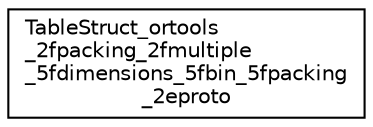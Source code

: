 digraph "Graphical Class Hierarchy"
{
 // LATEX_PDF_SIZE
  edge [fontname="Helvetica",fontsize="10",labelfontname="Helvetica",labelfontsize="10"];
  node [fontname="Helvetica",fontsize="10",shape=record];
  rankdir="LR";
  Node0 [label="TableStruct_ortools\l_2fpacking_2fmultiple\l_5fdimensions_5fbin_5fpacking\l_2eproto",height=0.2,width=0.4,color="black", fillcolor="white", style="filled",URL="$struct_table_struct__ortools__2fpacking__2fmultiple__5fdimensions__5fbin__5fpacking__2eproto.html",tooltip=" "];
}
